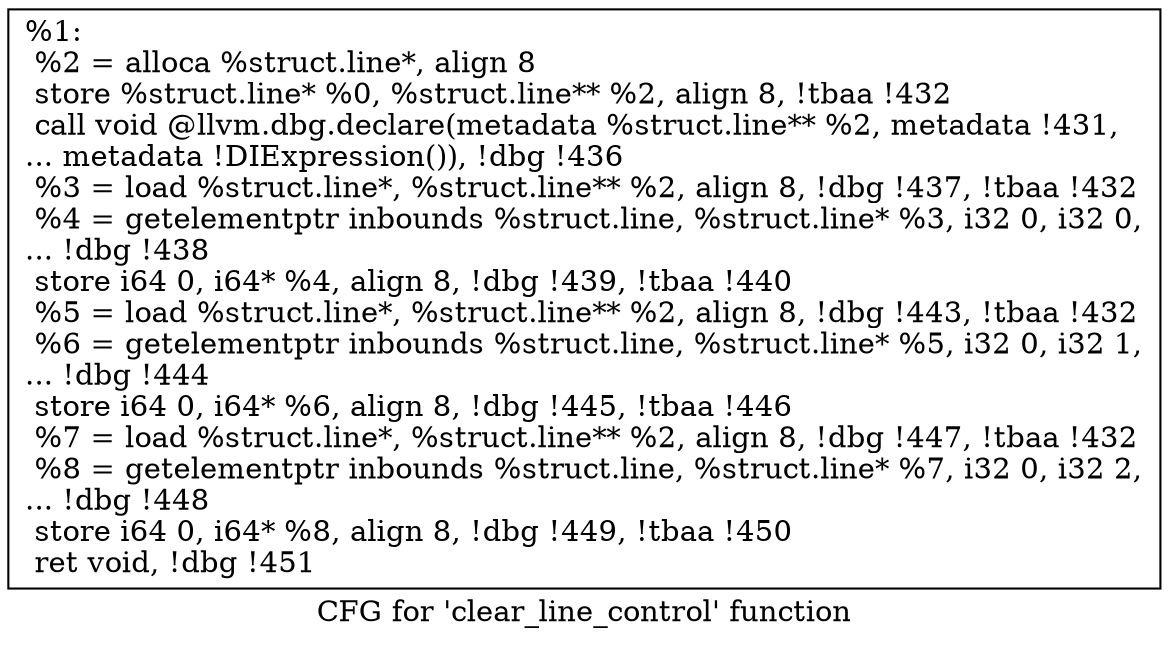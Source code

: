 digraph "CFG for 'clear_line_control' function" {
	label="CFG for 'clear_line_control' function";

	Node0x24126a0 [shape=record,label="{%1:\l  %2 = alloca %struct.line*, align 8\l  store %struct.line* %0, %struct.line** %2, align 8, !tbaa !432\l  call void @llvm.dbg.declare(metadata %struct.line** %2, metadata !431,\l... metadata !DIExpression()), !dbg !436\l  %3 = load %struct.line*, %struct.line** %2, align 8, !dbg !437, !tbaa !432\l  %4 = getelementptr inbounds %struct.line, %struct.line* %3, i32 0, i32 0,\l... !dbg !438\l  store i64 0, i64* %4, align 8, !dbg !439, !tbaa !440\l  %5 = load %struct.line*, %struct.line** %2, align 8, !dbg !443, !tbaa !432\l  %6 = getelementptr inbounds %struct.line, %struct.line* %5, i32 0, i32 1,\l... !dbg !444\l  store i64 0, i64* %6, align 8, !dbg !445, !tbaa !446\l  %7 = load %struct.line*, %struct.line** %2, align 8, !dbg !447, !tbaa !432\l  %8 = getelementptr inbounds %struct.line, %struct.line* %7, i32 0, i32 2,\l... !dbg !448\l  store i64 0, i64* %8, align 8, !dbg !449, !tbaa !450\l  ret void, !dbg !451\l}"];
}
